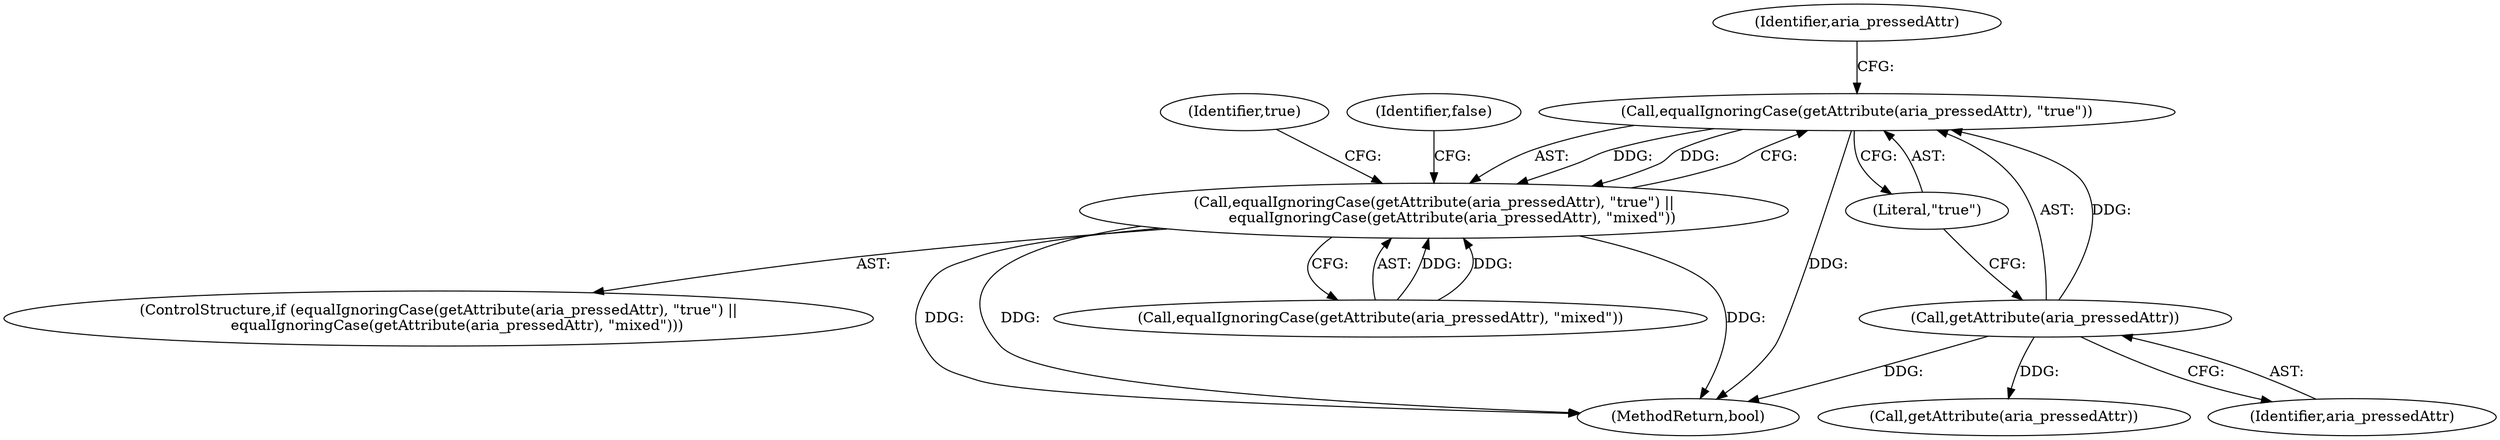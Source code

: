 digraph "1_Chrome_d27468a832d5316884bd02f459cbf493697fd7e1_16@del" {
"1000123" [label="(Call,equalIgnoringCase(getAttribute(aria_pressedAttr), \"true\"))"];
"1000124" [label="(Call,getAttribute(aria_pressedAttr))"];
"1000122" [label="(Call,equalIgnoringCase(getAttribute(aria_pressedAttr), \"true\") ||\n        equalIgnoringCase(getAttribute(aria_pressedAttr), \"mixed\"))"];
"1000121" [label="(ControlStructure,if (equalIgnoringCase(getAttribute(aria_pressedAttr), \"true\") ||\n        equalIgnoringCase(getAttribute(aria_pressedAttr), \"mixed\")))"];
"1000127" [label="(Call,equalIgnoringCase(getAttribute(aria_pressedAttr), \"mixed\"))"];
"1000129" [label="(Identifier,aria_pressedAttr)"];
"1000137" [label="(MethodReturn,bool)"];
"1000123" [label="(Call,equalIgnoringCase(getAttribute(aria_pressedAttr), \"true\"))"];
"1000132" [label="(Identifier,true)"];
"1000126" [label="(Literal,\"true\")"];
"1000124" [label="(Call,getAttribute(aria_pressedAttr))"];
"1000128" [label="(Call,getAttribute(aria_pressedAttr))"];
"1000125" [label="(Identifier,aria_pressedAttr)"];
"1000122" [label="(Call,equalIgnoringCase(getAttribute(aria_pressedAttr), \"true\") ||\n        equalIgnoringCase(getAttribute(aria_pressedAttr), \"mixed\"))"];
"1000134" [label="(Identifier,false)"];
"1000123" -> "1000122"  [label="AST: "];
"1000123" -> "1000126"  [label="CFG: "];
"1000124" -> "1000123"  [label="AST: "];
"1000126" -> "1000123"  [label="AST: "];
"1000129" -> "1000123"  [label="CFG: "];
"1000122" -> "1000123"  [label="CFG: "];
"1000123" -> "1000137"  [label="DDG: "];
"1000123" -> "1000122"  [label="DDG: "];
"1000123" -> "1000122"  [label="DDG: "];
"1000124" -> "1000123"  [label="DDG: "];
"1000124" -> "1000125"  [label="CFG: "];
"1000125" -> "1000124"  [label="AST: "];
"1000126" -> "1000124"  [label="CFG: "];
"1000124" -> "1000137"  [label="DDG: "];
"1000124" -> "1000128"  [label="DDG: "];
"1000122" -> "1000121"  [label="AST: "];
"1000122" -> "1000127"  [label="CFG: "];
"1000127" -> "1000122"  [label="AST: "];
"1000132" -> "1000122"  [label="CFG: "];
"1000134" -> "1000122"  [label="CFG: "];
"1000122" -> "1000137"  [label="DDG: "];
"1000122" -> "1000137"  [label="DDG: "];
"1000122" -> "1000137"  [label="DDG: "];
"1000127" -> "1000122"  [label="DDG: "];
"1000127" -> "1000122"  [label="DDG: "];
}
